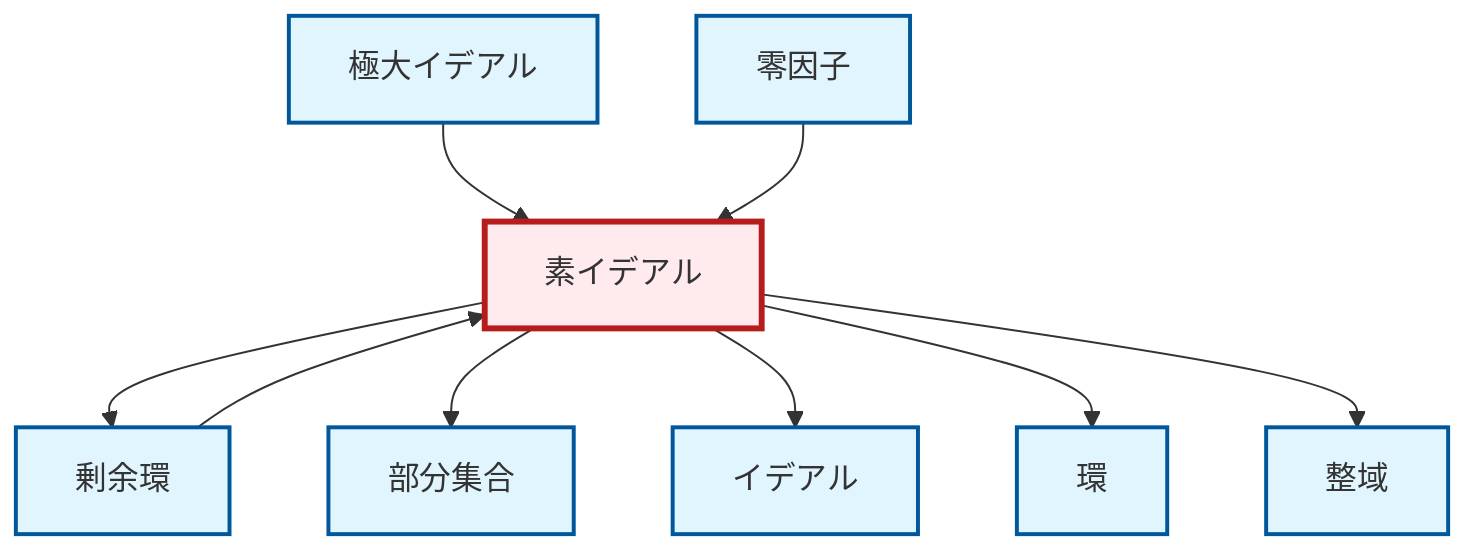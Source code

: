 graph TD
    classDef definition fill:#e1f5fe,stroke:#01579b,stroke-width:2px
    classDef theorem fill:#f3e5f5,stroke:#4a148c,stroke-width:2px
    classDef axiom fill:#fff3e0,stroke:#e65100,stroke-width:2px
    classDef example fill:#e8f5e9,stroke:#1b5e20,stroke-width:2px
    classDef current fill:#ffebee,stroke:#b71c1c,stroke-width:3px
    def-ring["環"]:::definition
    def-integral-domain["整域"]:::definition
    def-prime-ideal["素イデアル"]:::definition
    def-zero-divisor["零因子"]:::definition
    def-quotient-ring["剰余環"]:::definition
    def-maximal-ideal["極大イデアル"]:::definition
    def-ideal["イデアル"]:::definition
    def-subset["部分集合"]:::definition
    def-maximal-ideal --> def-prime-ideal
    def-prime-ideal --> def-quotient-ring
    def-prime-ideal --> def-subset
    def-zero-divisor --> def-prime-ideal
    def-prime-ideal --> def-ideal
    def-prime-ideal --> def-ring
    def-prime-ideal --> def-integral-domain
    def-quotient-ring --> def-prime-ideal
    class def-prime-ideal current